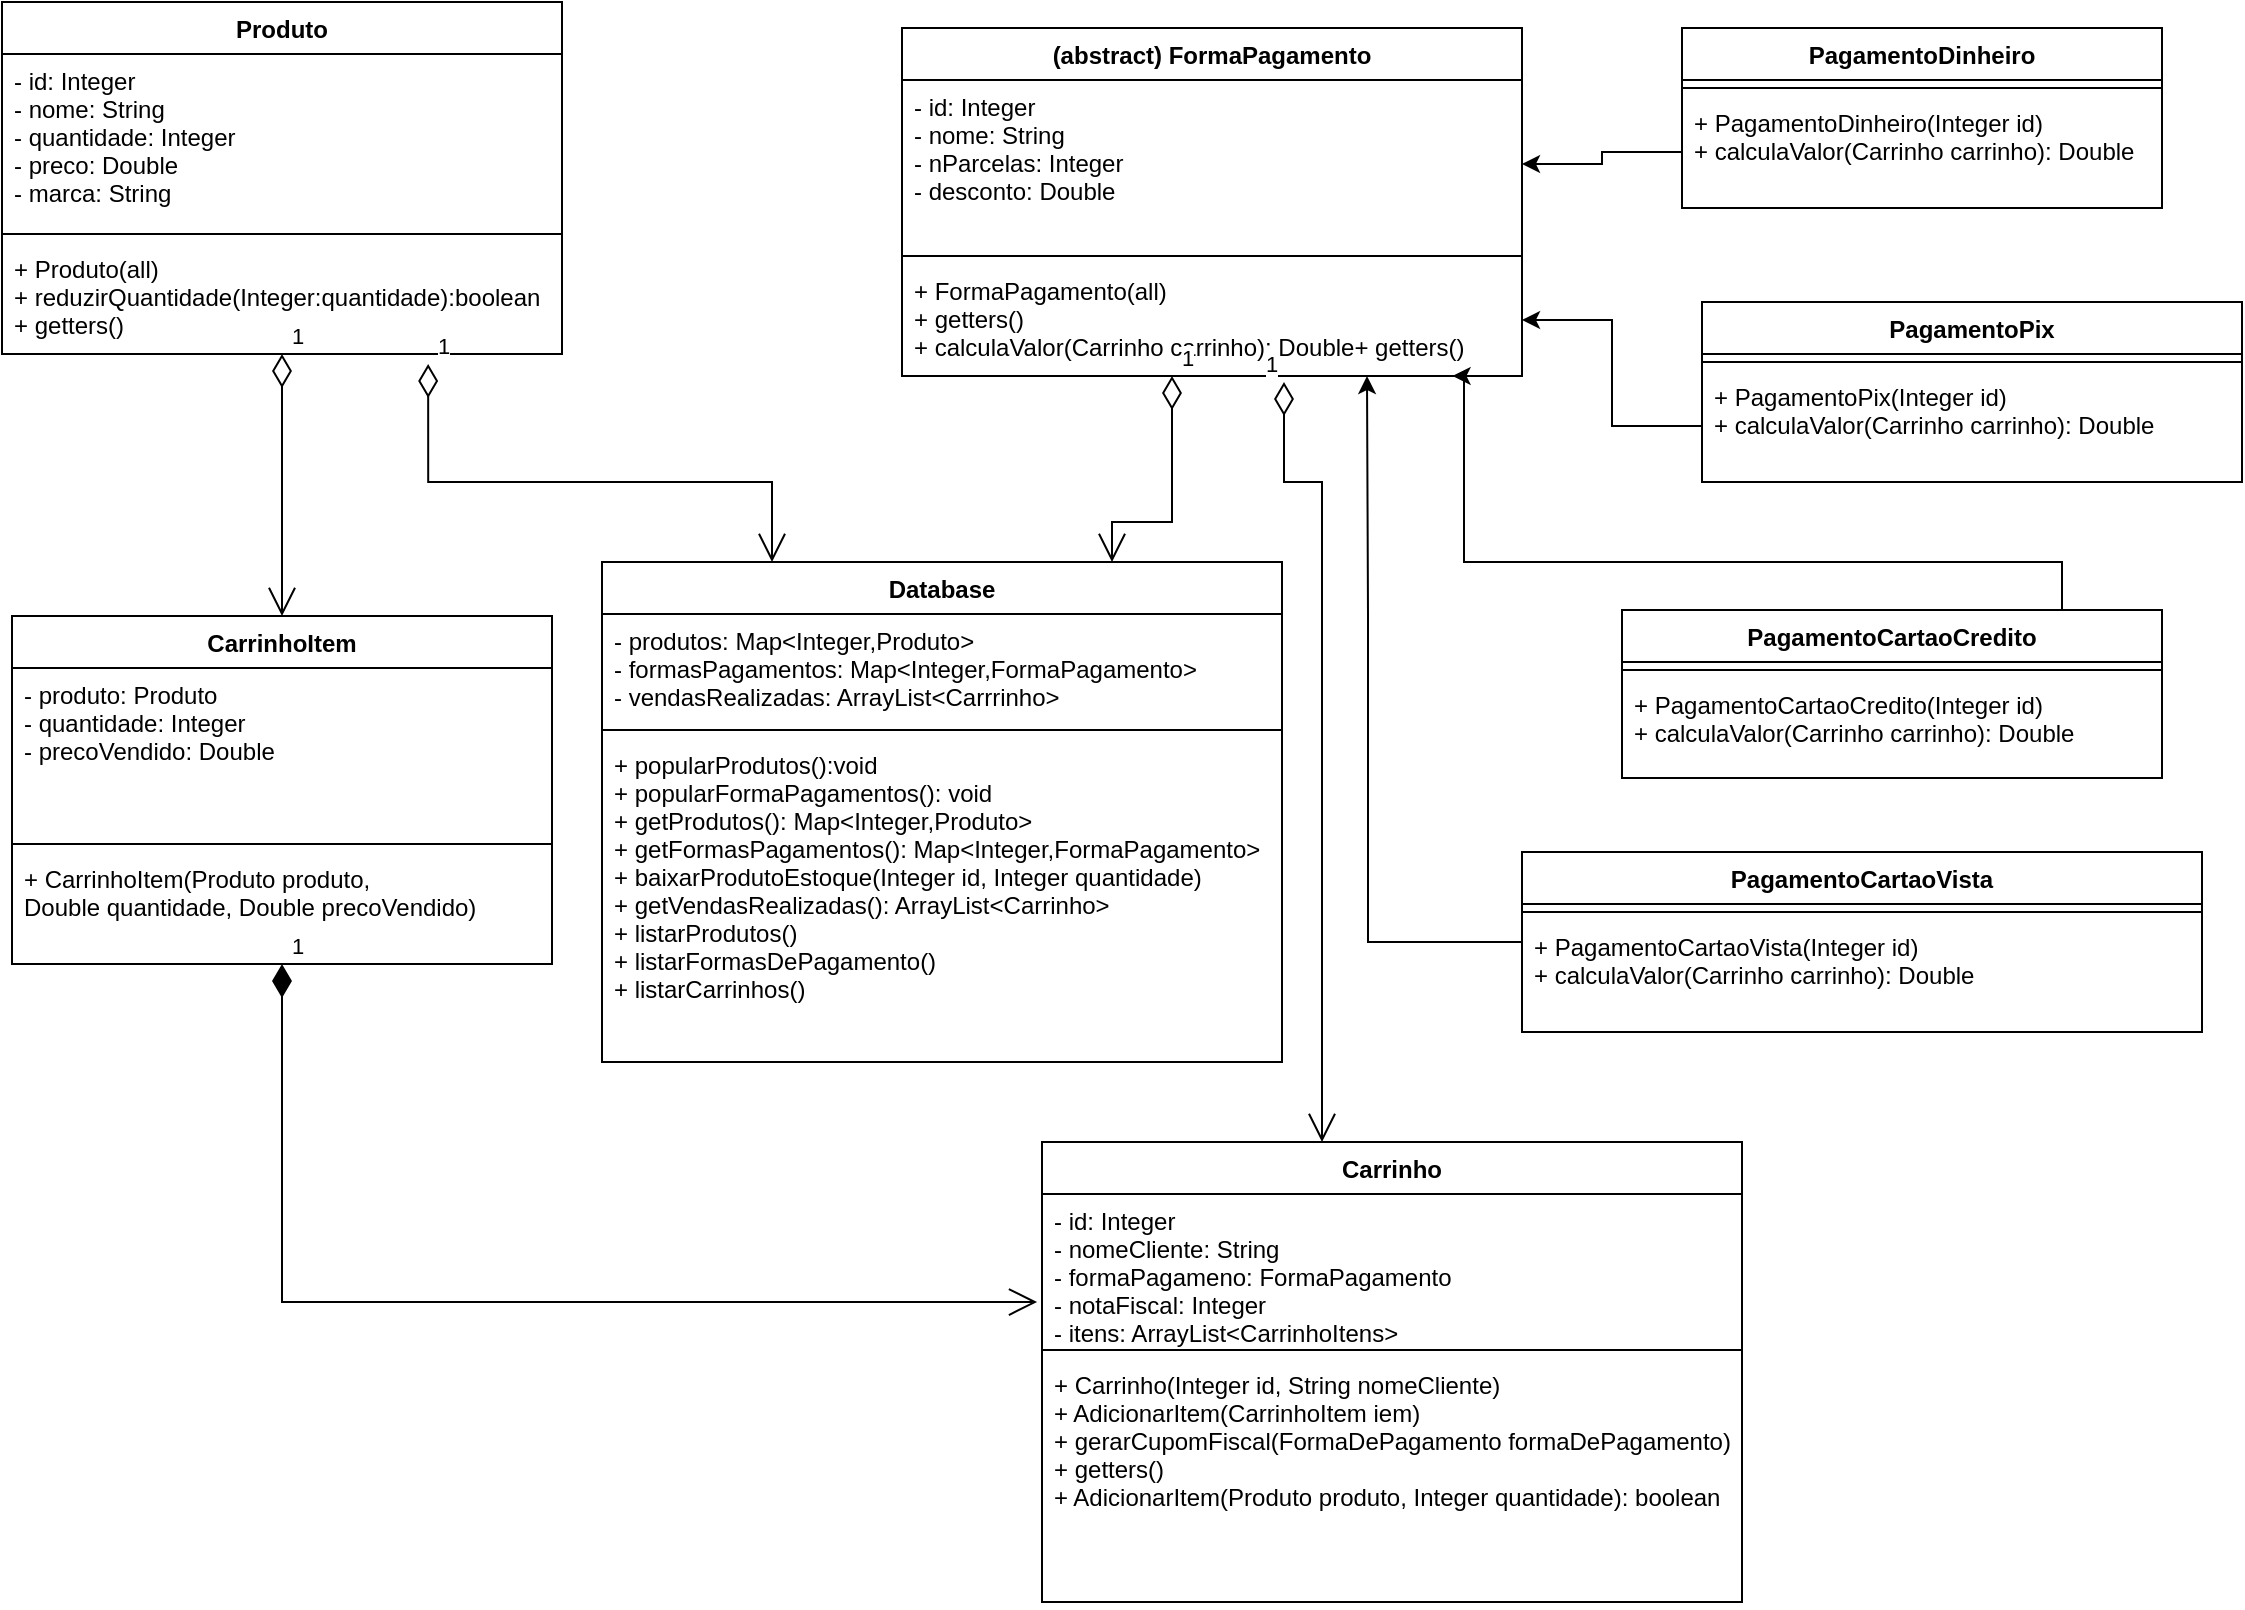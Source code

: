 <mxfile version="15.0.6" type="device"><diagram id="7b9RK0CocCT7Bumxg6Ek" name="Page-1"><mxGraphModel dx="949" dy="666" grid="1" gridSize="10" guides="1" tooltips="1" connect="1" arrows="1" fold="1" page="1" pageScale="1" pageWidth="1169" pageHeight="827" math="0" shadow="0"><root><mxCell id="0"/><mxCell id="1" parent="0"/><mxCell id="2-MvM2ShZj06Odd4-8YE-1" value="Produto" style="swimlane;fontStyle=1;align=center;verticalAlign=top;childLayout=stackLayout;horizontal=1;startSize=26;horizontalStack=0;resizeParent=1;resizeParentMax=0;resizeLast=0;collapsible=1;marginBottom=0;" parent="1" vertex="1"><mxGeometry x="40" y="20" width="280" height="176" as="geometry"/></mxCell><mxCell id="2-MvM2ShZj06Odd4-8YE-2" value="- id: Integer&#xA;- nome: String&#xA;- quantidade: Integer&#xA;- preco: Double&#xA;- marca: String&#xA;" style="text;strokeColor=none;fillColor=none;align=left;verticalAlign=top;spacingLeft=4;spacingRight=4;overflow=hidden;rotatable=0;points=[[0,0.5],[1,0.5]];portConstraint=eastwest;" parent="2-MvM2ShZj06Odd4-8YE-1" vertex="1"><mxGeometry y="26" width="280" height="86" as="geometry"/></mxCell><mxCell id="2-MvM2ShZj06Odd4-8YE-3" value="" style="line;strokeWidth=1;fillColor=none;align=left;verticalAlign=middle;spacingTop=-1;spacingLeft=3;spacingRight=3;rotatable=0;labelPosition=right;points=[];portConstraint=eastwest;" parent="2-MvM2ShZj06Odd4-8YE-1" vertex="1"><mxGeometry y="112" width="280" height="8" as="geometry"/></mxCell><mxCell id="2-MvM2ShZj06Odd4-8YE-4" value="+ Produto(all)&#xA;+ reduzirQuantidade(Integer:quantidade):boolean&#xA;+ getters()&#xA;" style="text;strokeColor=none;fillColor=none;align=left;verticalAlign=top;spacingLeft=4;spacingRight=4;overflow=hidden;rotatable=0;points=[[0,0.5],[1,0.5]];portConstraint=eastwest;" parent="2-MvM2ShZj06Odd4-8YE-1" vertex="1"><mxGeometry y="120" width="280" height="56" as="geometry"/></mxCell><mxCell id="2-MvM2ShZj06Odd4-8YE-11" value="Database" style="swimlane;fontStyle=1;align=center;verticalAlign=top;childLayout=stackLayout;horizontal=1;startSize=26;horizontalStack=0;resizeParent=1;resizeParentMax=0;resizeLast=0;collapsible=1;marginBottom=0;" parent="1" vertex="1"><mxGeometry x="340" y="300" width="340" height="250" as="geometry"/></mxCell><mxCell id="2-MvM2ShZj06Odd4-8YE-12" value="- produtos: Map&lt;Integer,Produto&gt;&#xA;- formasPagamentos: Map&lt;Integer,FormaPagamento&gt;&#xA;- vendasRealizadas: ArrayList&lt;Carrrinho&gt;&#xA;&#xA;&#xA;&#xA;" style="text;strokeColor=none;fillColor=none;align=left;verticalAlign=top;spacingLeft=4;spacingRight=4;overflow=hidden;rotatable=0;points=[[0,0.5],[1,0.5]];portConstraint=eastwest;" parent="2-MvM2ShZj06Odd4-8YE-11" vertex="1"><mxGeometry y="26" width="340" height="54" as="geometry"/></mxCell><mxCell id="2-MvM2ShZj06Odd4-8YE-13" value="" style="line;strokeWidth=1;fillColor=none;align=left;verticalAlign=middle;spacingTop=-1;spacingLeft=3;spacingRight=3;rotatable=0;labelPosition=right;points=[];portConstraint=eastwest;" parent="2-MvM2ShZj06Odd4-8YE-11" vertex="1"><mxGeometry y="80" width="340" height="8" as="geometry"/></mxCell><mxCell id="2-MvM2ShZj06Odd4-8YE-14" value="+ popularProdutos():void&#xA;+ popularFormaPagamentos(): void&#xA;+ getProdutos(): Map&lt;Integer,Produto&gt;&#xA;+ getFormasPagamentos(): Map&lt;Integer,FormaPagamento&gt;&#xA;+ baixarProdutoEstoque(Integer id, Integer quantidade)&#xA;+ getVendasRealizadas(): ArrayList&lt;Carrinho&gt;&#xA;+ listarProdutos()&#xA;+ listarFormasDePagamento()&#xA;+ listarCarrinhos()&#xA;" style="text;strokeColor=none;fillColor=none;align=left;verticalAlign=top;spacingLeft=4;spacingRight=4;overflow=hidden;rotatable=0;points=[[0,0.5],[1,0.5]];portConstraint=eastwest;" parent="2-MvM2ShZj06Odd4-8YE-11" vertex="1"><mxGeometry y="88" width="340" height="162" as="geometry"/></mxCell><mxCell id="2-MvM2ShZj06Odd4-8YE-15" value="(abstract) FormaPagamento" style="swimlane;fontStyle=1;align=center;verticalAlign=top;childLayout=stackLayout;horizontal=1;startSize=26;horizontalStack=0;resizeParent=1;resizeParentMax=0;resizeLast=0;collapsible=1;marginBottom=0;" parent="1" vertex="1"><mxGeometry x="490" y="33" width="310" height="174" as="geometry"/></mxCell><mxCell id="2-MvM2ShZj06Odd4-8YE-16" value="- id: Integer&#xA;- nome: String&#xA;- nParcelas: Integer&#xA;- desconto: Double" style="text;strokeColor=none;fillColor=none;align=left;verticalAlign=top;spacingLeft=4;spacingRight=4;overflow=hidden;rotatable=0;points=[[0,0.5],[1,0.5]];portConstraint=eastwest;" parent="2-MvM2ShZj06Odd4-8YE-15" vertex="1"><mxGeometry y="26" width="310" height="84" as="geometry"/></mxCell><mxCell id="2-MvM2ShZj06Odd4-8YE-17" value="" style="line;strokeWidth=1;fillColor=none;align=left;verticalAlign=middle;spacingTop=-1;spacingLeft=3;spacingRight=3;rotatable=0;labelPosition=right;points=[];portConstraint=eastwest;" parent="2-MvM2ShZj06Odd4-8YE-15" vertex="1"><mxGeometry y="110" width="310" height="8" as="geometry"/></mxCell><mxCell id="2-MvM2ShZj06Odd4-8YE-18" value="+ FormaPagamento(all)&#xA;+ getters()&#xA;+ calculaValor(Carrinho carrinho): Double+ getters()&#xA;" style="text;strokeColor=none;fillColor=none;align=left;verticalAlign=top;spacingLeft=4;spacingRight=4;overflow=hidden;rotatable=0;points=[[0,0.5],[1,0.5]];portConstraint=eastwest;" parent="2-MvM2ShZj06Odd4-8YE-15" vertex="1"><mxGeometry y="118" width="310" height="56" as="geometry"/></mxCell><mxCell id="2-MvM2ShZj06Odd4-8YE-23" value="1" style="endArrow=open;html=1;endSize=12;startArrow=diamondThin;startSize=14;startFill=0;edgeStyle=orthogonalEdgeStyle;align=left;verticalAlign=bottom;rounded=0;entryX=0.25;entryY=0;entryDx=0;entryDy=0;exitX=0.761;exitY=1.089;exitDx=0;exitDy=0;exitPerimeter=0;" parent="1" source="2-MvM2ShZj06Odd4-8YE-4" target="2-MvM2ShZj06Odd4-8YE-11" edge="1"><mxGeometry x="-1" y="3" relative="1" as="geometry"><mxPoint x="340" y="240" as="sourcePoint"/><mxPoint x="530" y="380" as="targetPoint"/><Array as="points"><mxPoint x="253" y="260"/><mxPoint x="425" y="260"/></Array></mxGeometry></mxCell><mxCell id="2-MvM2ShZj06Odd4-8YE-26" value="1" style="endArrow=open;html=1;endSize=12;startArrow=diamondThin;startSize=14;startFill=0;edgeStyle=orthogonalEdgeStyle;align=left;verticalAlign=bottom;rounded=0;entryX=0.75;entryY=0;entryDx=0;entryDy=0;" parent="1" source="2-MvM2ShZj06Odd4-8YE-18" target="2-MvM2ShZj06Odd4-8YE-11" edge="1"><mxGeometry x="-1" y="3" relative="1" as="geometry"><mxPoint x="850" y="220" as="sourcePoint"/><mxPoint x="530" y="380" as="targetPoint"/><Array as="points"><mxPoint x="625" y="280"/><mxPoint x="595" y="280"/></Array></mxGeometry></mxCell><mxCell id="2-MvM2ShZj06Odd4-8YE-27" value="Carrinho" style="swimlane;fontStyle=1;align=center;verticalAlign=top;childLayout=stackLayout;horizontal=1;startSize=26;horizontalStack=0;resizeParent=1;resizeParentMax=0;resizeLast=0;collapsible=1;marginBottom=0;" parent="1" vertex="1"><mxGeometry x="560" y="590" width="350" height="230" as="geometry"/></mxCell><mxCell id="2-MvM2ShZj06Odd4-8YE-28" value="- id: Integer&#xA;- nomeCliente: String&#xA;- formaPagameno: FormaPagamento&#xA;- notaFiscal: Integer&#xA;- itens: ArrayList&lt;CarrinhoItens&gt;&#xA;" style="text;strokeColor=none;fillColor=none;align=left;verticalAlign=top;spacingLeft=4;spacingRight=4;overflow=hidden;rotatable=0;points=[[0,0.5],[1,0.5]];portConstraint=eastwest;" parent="2-MvM2ShZj06Odd4-8YE-27" vertex="1"><mxGeometry y="26" width="350" height="74" as="geometry"/></mxCell><mxCell id="2-MvM2ShZj06Odd4-8YE-29" value="" style="line;strokeWidth=1;fillColor=none;align=left;verticalAlign=middle;spacingTop=-1;spacingLeft=3;spacingRight=3;rotatable=0;labelPosition=right;points=[];portConstraint=eastwest;" parent="2-MvM2ShZj06Odd4-8YE-27" vertex="1"><mxGeometry y="100" width="350" height="8" as="geometry"/></mxCell><mxCell id="2-MvM2ShZj06Odd4-8YE-30" value="+ Carrinho(Integer id, String nomeCliente)&#xA;+ AdicionarItem(CarrinhoItem iem)&#xA;+ gerarCupomFiscal(FormaDePagamento formaDePagamento)&#xA;+ getters()&#xA;+ AdicionarItem(Produto produto, Integer quantidade): boolean&#xA;&#xA;&#xA;&#xA;&#xA;" style="text;strokeColor=none;fillColor=none;align=left;verticalAlign=top;spacingLeft=4;spacingRight=4;overflow=hidden;rotatable=0;points=[[0,0.5],[1,0.5]];portConstraint=eastwest;" parent="2-MvM2ShZj06Odd4-8YE-27" vertex="1"><mxGeometry y="108" width="350" height="122" as="geometry"/></mxCell><mxCell id="2-MvM2ShZj06Odd4-8YE-31" value="CarrinhoItem" style="swimlane;fontStyle=1;align=center;verticalAlign=top;childLayout=stackLayout;horizontal=1;startSize=26;horizontalStack=0;resizeParent=1;resizeParentMax=0;resizeLast=0;collapsible=1;marginBottom=0;" parent="1" vertex="1"><mxGeometry x="45" y="327" width="270" height="174" as="geometry"/></mxCell><mxCell id="2-MvM2ShZj06Odd4-8YE-32" value="- produto: Produto&#xA;- quantidade: Integer&#xA;- precoVendido: Double&#xA;" style="text;strokeColor=none;fillColor=none;align=left;verticalAlign=top;spacingLeft=4;spacingRight=4;overflow=hidden;rotatable=0;points=[[0,0.5],[1,0.5]];portConstraint=eastwest;" parent="2-MvM2ShZj06Odd4-8YE-31" vertex="1"><mxGeometry y="26" width="270" height="84" as="geometry"/></mxCell><mxCell id="2-MvM2ShZj06Odd4-8YE-33" value="" style="line;strokeWidth=1;fillColor=none;align=left;verticalAlign=middle;spacingTop=-1;spacingLeft=3;spacingRight=3;rotatable=0;labelPosition=right;points=[];portConstraint=eastwest;" parent="2-MvM2ShZj06Odd4-8YE-31" vertex="1"><mxGeometry y="110" width="270" height="8" as="geometry"/></mxCell><mxCell id="2-MvM2ShZj06Odd4-8YE-34" value="+ CarrinhoItem(Produto produto,&#xA;Double quantidade, Double precoVendido)&#xA;" style="text;strokeColor=none;fillColor=none;align=left;verticalAlign=top;spacingLeft=4;spacingRight=4;overflow=hidden;rotatable=0;points=[[0,0.5],[1,0.5]];portConstraint=eastwest;" parent="2-MvM2ShZj06Odd4-8YE-31" vertex="1"><mxGeometry y="118" width="270" height="56" as="geometry"/></mxCell><mxCell id="2-MvM2ShZj06Odd4-8YE-37" value="1" style="endArrow=open;html=1;endSize=12;startArrow=diamondThin;startSize=14;startFill=0;edgeStyle=orthogonalEdgeStyle;align=left;verticalAlign=bottom;rounded=0;entryX=0.5;entryY=0;entryDx=0;entryDy=0;exitX=0.5;exitY=1;exitDx=0;exitDy=0;" parent="1" source="2-MvM2ShZj06Odd4-8YE-1" target="2-MvM2ShZj06Odd4-8YE-31" edge="1"><mxGeometry x="-1" y="3" relative="1" as="geometry"><mxPoint x="640" y="480" as="sourcePoint"/><mxPoint x="800" y="480" as="targetPoint"/></mxGeometry></mxCell><mxCell id="2-MvM2ShZj06Odd4-8YE-38" value="1" style="endArrow=open;html=1;endSize=12;startArrow=diamondThin;startSize=14;startFill=0;edgeStyle=orthogonalEdgeStyle;align=left;verticalAlign=bottom;rounded=0;" parent="1" target="2-MvM2ShZj06Odd4-8YE-27" edge="1"><mxGeometry x="-1" y="-11" relative="1" as="geometry"><mxPoint x="681" y="210" as="sourcePoint"/><mxPoint x="700" y="610" as="targetPoint"/><Array as="points"><mxPoint x="681" y="260"/><mxPoint x="700" y="260"/><mxPoint x="700" y="610"/><mxPoint x="745" y="610"/></Array><mxPoint as="offset"/></mxGeometry></mxCell><mxCell id="2-MvM2ShZj06Odd4-8YE-39" value="1" style="endArrow=open;html=1;endSize=12;startArrow=diamondThin;startSize=14;startFill=1;edgeStyle=orthogonalEdgeStyle;align=left;verticalAlign=bottom;rounded=0;entryX=-0.007;entryY=0.73;entryDx=0;entryDy=0;entryPerimeter=0;" parent="1" source="2-MvM2ShZj06Odd4-8YE-34" target="2-MvM2ShZj06Odd4-8YE-28" edge="1"><mxGeometry x="-1" y="3" relative="1" as="geometry"><mxPoint x="500" y="610" as="sourcePoint"/><mxPoint x="660" y="480" as="targetPoint"/><Array as="points"><mxPoint x="180" y="670"/></Array></mxGeometry></mxCell><mxCell id="PwrXB7jKrA3HGk53u8Lw-1" value="PagamentoDinheiro&#xA;" style="swimlane;fontStyle=1;align=center;verticalAlign=top;childLayout=stackLayout;horizontal=1;startSize=26;horizontalStack=0;resizeParent=1;resizeParentMax=0;resizeLast=0;collapsible=1;marginBottom=0;" parent="1" vertex="1"><mxGeometry x="880" y="33" width="240" height="90" as="geometry"/></mxCell><mxCell id="PwrXB7jKrA3HGk53u8Lw-3" value="" style="line;strokeWidth=1;fillColor=none;align=left;verticalAlign=middle;spacingTop=-1;spacingLeft=3;spacingRight=3;rotatable=0;labelPosition=right;points=[];portConstraint=eastwest;" parent="PwrXB7jKrA3HGk53u8Lw-1" vertex="1"><mxGeometry y="26" width="240" height="8" as="geometry"/></mxCell><mxCell id="PwrXB7jKrA3HGk53u8Lw-4" value="+ PagamentoDinheiro(Integer id)&#xA;+ calculaValor(Carrinho carrinho): Double&#xA;" style="text;strokeColor=none;fillColor=none;align=left;verticalAlign=top;spacingLeft=4;spacingRight=4;overflow=hidden;rotatable=0;points=[[0,0.5],[1,0.5]];portConstraint=eastwest;" parent="PwrXB7jKrA3HGk53u8Lw-1" vertex="1"><mxGeometry y="34" width="240" height="56" as="geometry"/></mxCell><mxCell id="PwrXB7jKrA3HGk53u8Lw-5" value="PagamentoPix" style="swimlane;fontStyle=1;align=center;verticalAlign=top;childLayout=stackLayout;horizontal=1;startSize=26;horizontalStack=0;resizeParent=1;resizeParentMax=0;resizeLast=0;collapsible=1;marginBottom=0;" parent="1" vertex="1"><mxGeometry x="890" y="170" width="270" height="90" as="geometry"><mxRectangle x="990" y="160" width="110" height="26" as="alternateBounds"/></mxGeometry></mxCell><mxCell id="PwrXB7jKrA3HGk53u8Lw-6" value="" style="line;strokeWidth=1;fillColor=none;align=left;verticalAlign=middle;spacingTop=-1;spacingLeft=3;spacingRight=3;rotatable=0;labelPosition=right;points=[];portConstraint=eastwest;" parent="PwrXB7jKrA3HGk53u8Lw-5" vertex="1"><mxGeometry y="26" width="270" height="8" as="geometry"/></mxCell><mxCell id="PwrXB7jKrA3HGk53u8Lw-7" value="+ PagamentoPix(Integer id)&#xA;+ calculaValor(Carrinho carrinho): Double&#xA;&#xA;&#xA;" style="text;strokeColor=none;fillColor=none;align=left;verticalAlign=top;spacingLeft=4;spacingRight=4;overflow=hidden;rotatable=0;points=[[0,0.5],[1,0.5]];portConstraint=eastwest;" parent="PwrXB7jKrA3HGk53u8Lw-5" vertex="1"><mxGeometry y="34" width="270" height="56" as="geometry"/></mxCell><mxCell id="PwrXB7jKrA3HGk53u8Lw-18" style="edgeStyle=orthogonalEdgeStyle;rounded=0;orthogonalLoop=1;jettySize=auto;html=1;entryX=0.75;entryY=1;entryDx=0;entryDy=0;" parent="1" source="PwrXB7jKrA3HGk53u8Lw-8" target="2-MvM2ShZj06Odd4-8YE-15" edge="1"><mxGeometry relative="1" as="geometry"><Array as="points"><mxPoint x="723" y="490"/><mxPoint x="723" y="326"/></Array></mxGeometry></mxCell><mxCell id="PwrXB7jKrA3HGk53u8Lw-8" value="PagamentoCartaoVista" style="swimlane;fontStyle=1;align=center;verticalAlign=top;childLayout=stackLayout;horizontal=1;startSize=26;horizontalStack=0;resizeParent=1;resizeParentMax=0;resizeLast=0;collapsible=1;marginBottom=0;" parent="1" vertex="1"><mxGeometry x="800" y="445" width="340" height="90" as="geometry"/></mxCell><mxCell id="PwrXB7jKrA3HGk53u8Lw-9" value="" style="line;strokeWidth=1;fillColor=none;align=left;verticalAlign=middle;spacingTop=-1;spacingLeft=3;spacingRight=3;rotatable=0;labelPosition=right;points=[];portConstraint=eastwest;" parent="PwrXB7jKrA3HGk53u8Lw-8" vertex="1"><mxGeometry y="26" width="340" height="8" as="geometry"/></mxCell><mxCell id="PwrXB7jKrA3HGk53u8Lw-10" value="+ PagamentoCartaoVista(Integer id)&#xA;+ calculaValor(Carrinho carrinho): Double&#xA;&#xA;&#xA;" style="text;strokeColor=none;fillColor=none;align=left;verticalAlign=top;spacingLeft=4;spacingRight=4;overflow=hidden;rotatable=0;points=[[0,0.5],[1,0.5]];portConstraint=eastwest;" parent="PwrXB7jKrA3HGk53u8Lw-8" vertex="1"><mxGeometry y="34" width="340" height="56" as="geometry"/></mxCell><mxCell id="PwrXB7jKrA3HGk53u8Lw-19" style="edgeStyle=orthogonalEdgeStyle;rounded=0;orthogonalLoop=1;jettySize=auto;html=1;entryX=0.888;entryY=1;entryDx=0;entryDy=0;entryPerimeter=0;" parent="1" source="PwrXB7jKrA3HGk53u8Lw-11" target="2-MvM2ShZj06Odd4-8YE-18" edge="1"><mxGeometry relative="1" as="geometry"><Array as="points"><mxPoint x="1070" y="300"/><mxPoint x="771" y="300"/></Array></mxGeometry></mxCell><mxCell id="PwrXB7jKrA3HGk53u8Lw-16" value="" style="edgeStyle=orthogonalEdgeStyle;rounded=0;orthogonalLoop=1;jettySize=auto;html=1;" parent="1" source="PwrXB7jKrA3HGk53u8Lw-4" target="2-MvM2ShZj06Odd4-8YE-16" edge="1"><mxGeometry relative="1" as="geometry"/></mxCell><mxCell id="PwrXB7jKrA3HGk53u8Lw-17" value="" style="edgeStyle=orthogonalEdgeStyle;rounded=0;orthogonalLoop=1;jettySize=auto;html=1;" parent="1" source="PwrXB7jKrA3HGk53u8Lw-7" target="2-MvM2ShZj06Odd4-8YE-18" edge="1"><mxGeometry relative="1" as="geometry"/></mxCell><mxCell id="PwrXB7jKrA3HGk53u8Lw-11" value="PagamentoCartaoCredito" style="swimlane;fontStyle=1;align=center;verticalAlign=top;childLayout=stackLayout;horizontal=1;startSize=26;horizontalStack=0;resizeParent=1;resizeParentMax=0;resizeLast=0;collapsible=1;marginBottom=0;" parent="1" vertex="1"><mxGeometry x="850" y="324" width="270" height="84" as="geometry"/></mxCell><mxCell id="PwrXB7jKrA3HGk53u8Lw-12" value="" style="line;strokeWidth=1;fillColor=none;align=left;verticalAlign=middle;spacingTop=-1;spacingLeft=3;spacingRight=3;rotatable=0;labelPosition=right;points=[];portConstraint=eastwest;" parent="PwrXB7jKrA3HGk53u8Lw-11" vertex="1"><mxGeometry y="26" width="270" height="8" as="geometry"/></mxCell><mxCell id="PwrXB7jKrA3HGk53u8Lw-13" value="+ PagamentoCartaoCredito(Integer id)&#xA;+ calculaValor(Carrinho carrinho): Double&#xA;&#xA;&#xA;" style="text;strokeColor=none;fillColor=none;align=left;verticalAlign=top;spacingLeft=4;spacingRight=4;overflow=hidden;rotatable=0;points=[[0,0.5],[1,0.5]];portConstraint=eastwest;" parent="PwrXB7jKrA3HGk53u8Lw-11" vertex="1"><mxGeometry y="34" width="270" height="50" as="geometry"/></mxCell></root></mxGraphModel></diagram></mxfile>
